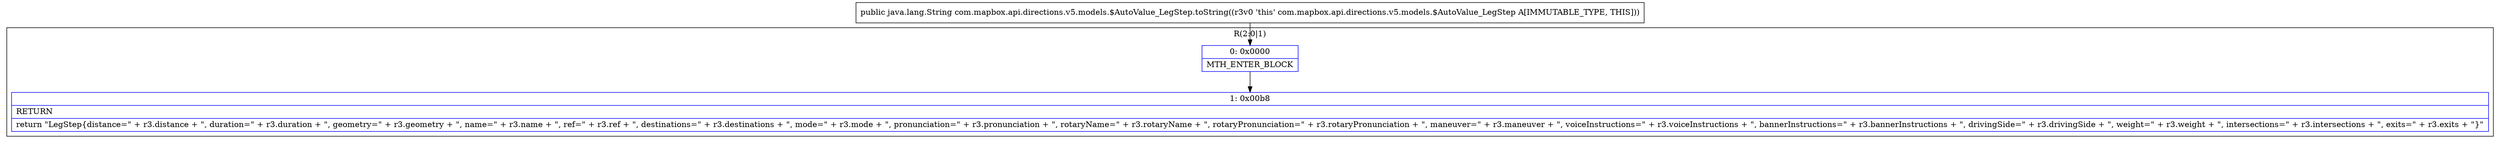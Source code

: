 digraph "CFG forcom.mapbox.api.directions.v5.models.$AutoValue_LegStep.toString()Ljava\/lang\/String;" {
subgraph cluster_Region_1031301805 {
label = "R(2:0|1)";
node [shape=record,color=blue];
Node_0 [shape=record,label="{0\:\ 0x0000|MTH_ENTER_BLOCK\l}"];
Node_1 [shape=record,label="{1\:\ 0x00b8|RETURN\l|return \"LegStep\{distance=\" + r3.distance + \", duration=\" + r3.duration + \", geometry=\" + r3.geometry + \", name=\" + r3.name + \", ref=\" + r3.ref + \", destinations=\" + r3.destinations + \", mode=\" + r3.mode + \", pronunciation=\" + r3.pronunciation + \", rotaryName=\" + r3.rotaryName + \", rotaryPronunciation=\" + r3.rotaryPronunciation + \", maneuver=\" + r3.maneuver + \", voiceInstructions=\" + r3.voiceInstructions + \", bannerInstructions=\" + r3.bannerInstructions + \", drivingSide=\" + r3.drivingSide + \", weight=\" + r3.weight + \", intersections=\" + r3.intersections + \", exits=\" + r3.exits + \"\}\"\l}"];
}
MethodNode[shape=record,label="{public java.lang.String com.mapbox.api.directions.v5.models.$AutoValue_LegStep.toString((r3v0 'this' com.mapbox.api.directions.v5.models.$AutoValue_LegStep A[IMMUTABLE_TYPE, THIS])) }"];
MethodNode -> Node_0;
Node_0 -> Node_1;
}

